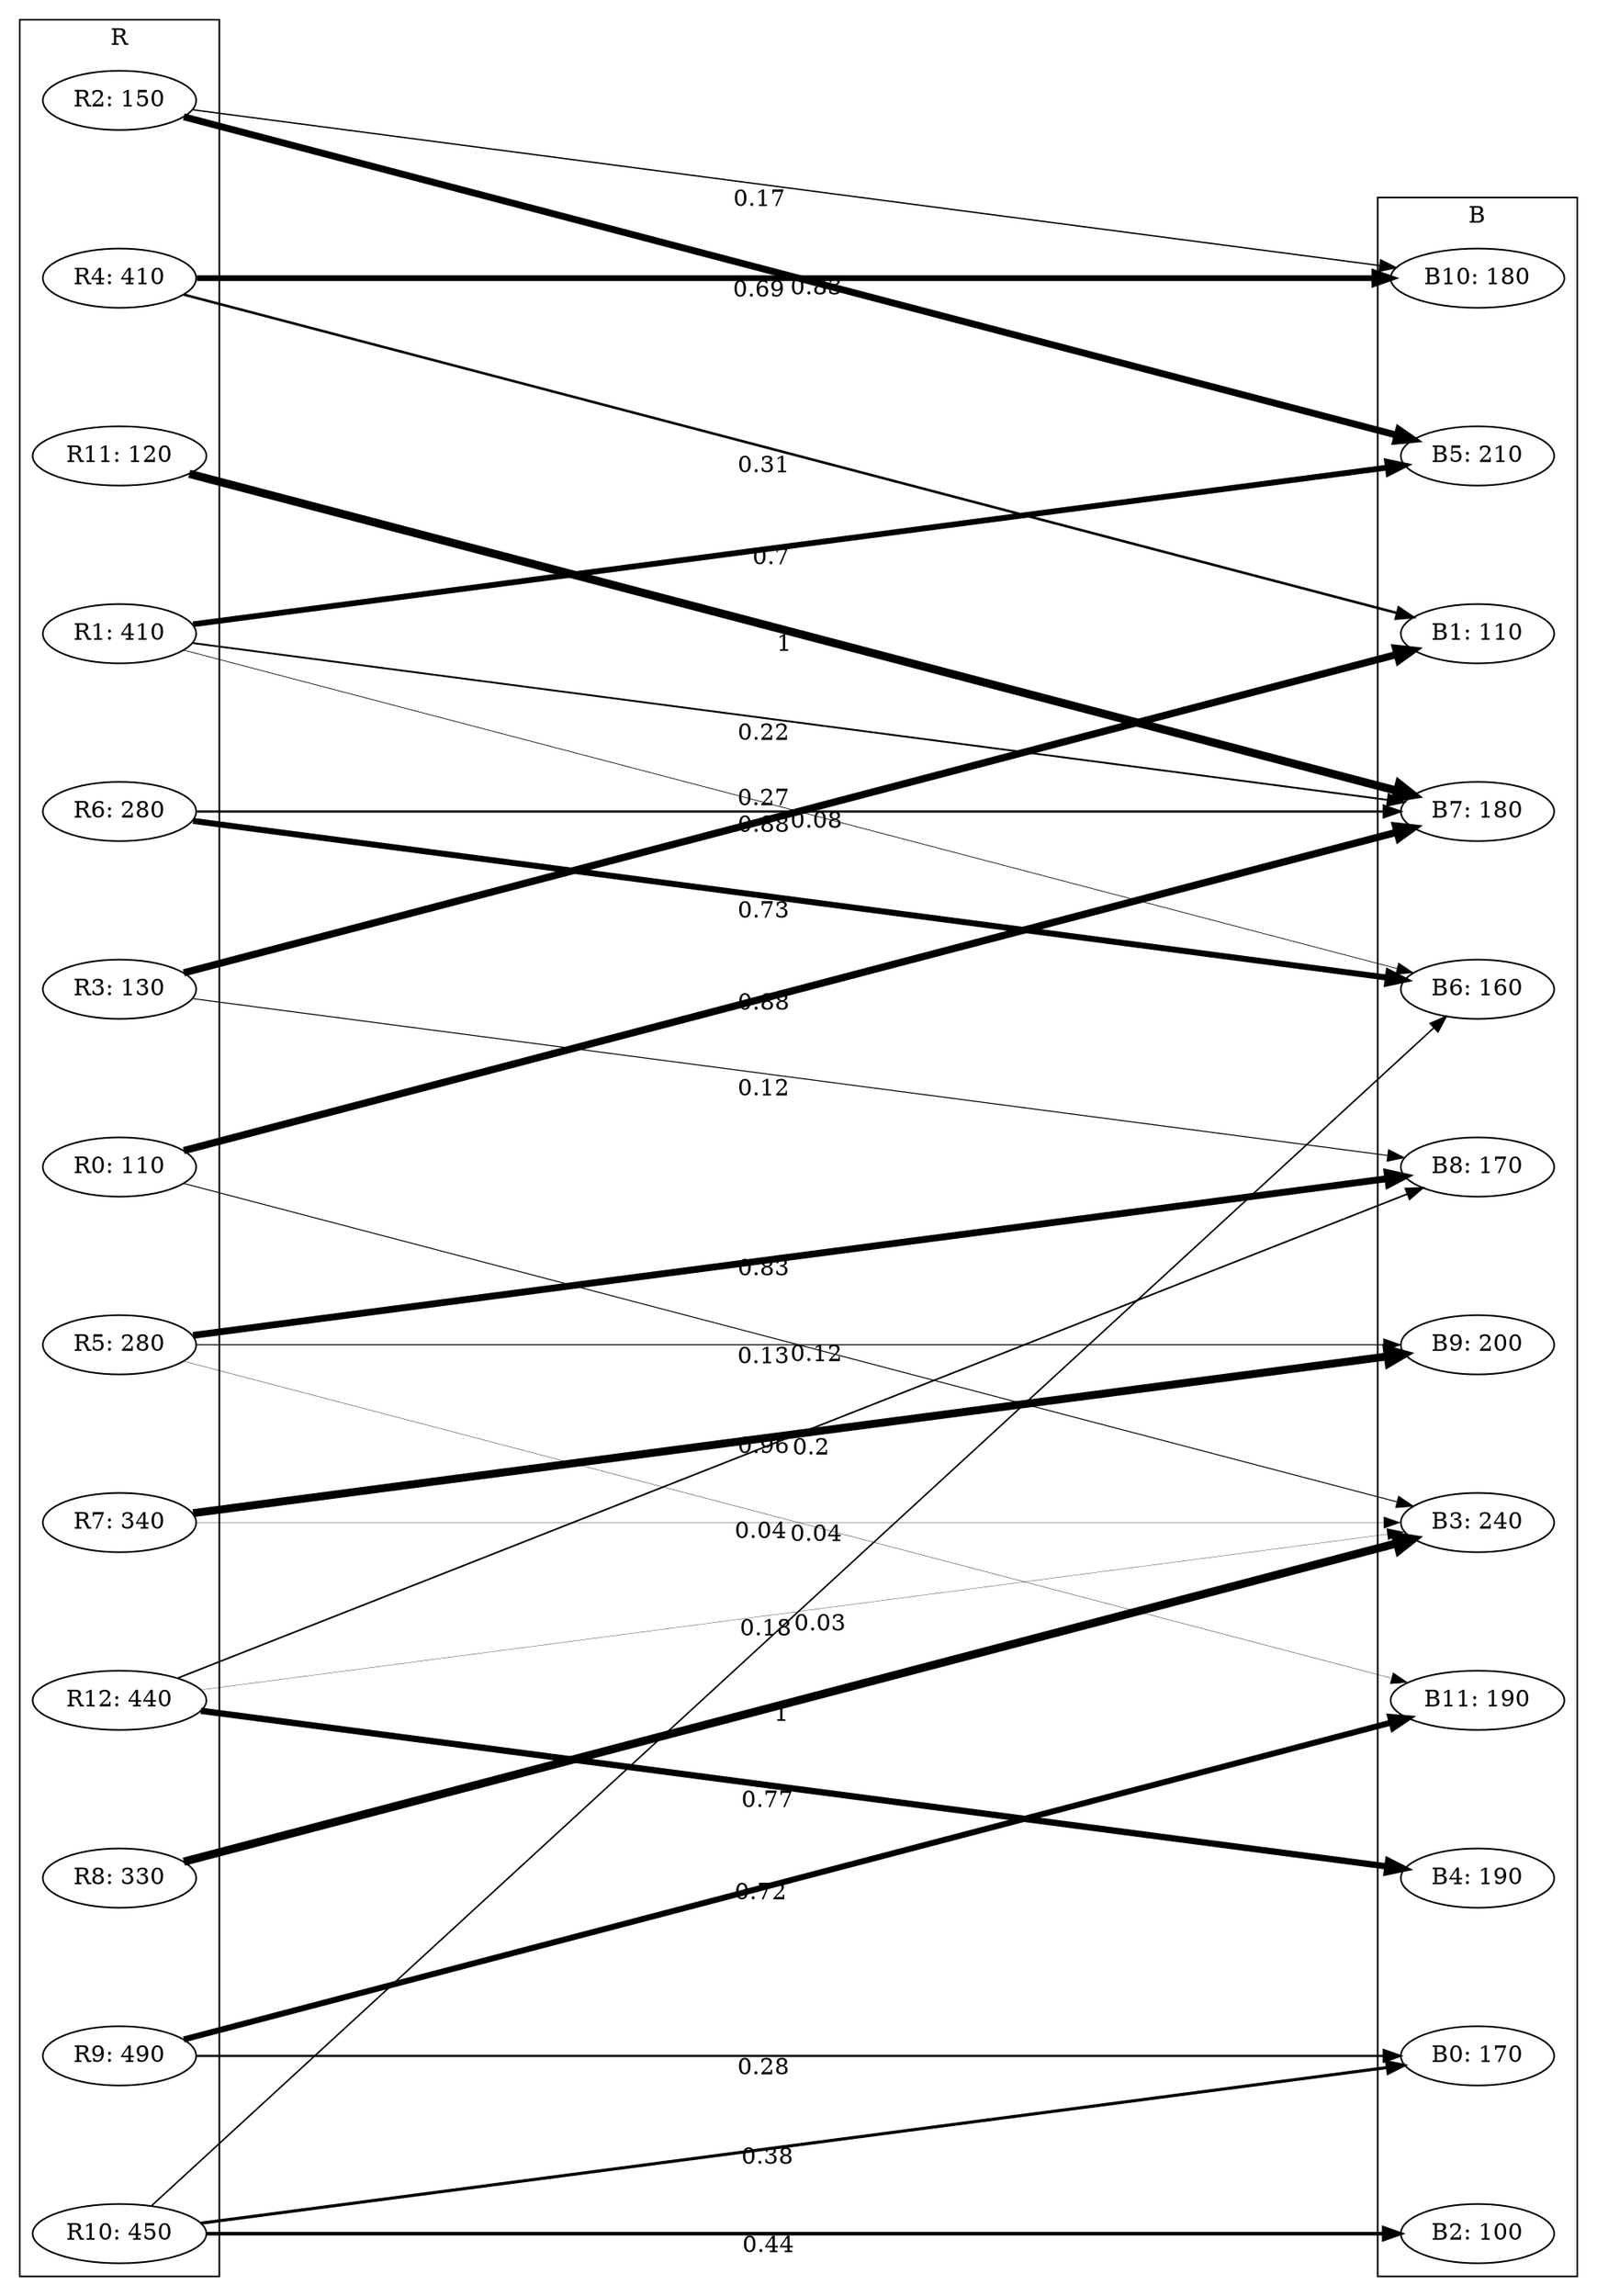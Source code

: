 digraph {
splines=line;
nodesep = 1;
ranksep = 10;
rankdir=LR
subgraph cluster_0 {
label="R";
R0[label="R0: 110"];
R1[label="R1: 410"];
R2[label="R2: 150"];
R3[label="R3: 130"];
R4[label="R4: 410"];
R5[label="R5: 280"];
R6[label="R6: 280"];
R7[label="R7: 340"];
R8[label="R8: 330"];
R9[label="R9: 490"];
R10[label="R10: 450"];
R11[label="R11: 120"];
R12[label="R12: 440"];
}
subgraph cluster_1 {
label="B";
B0[label="B0: 170"];
B1[label="B1: 110"];
B2[label="B2: 100"];
B3[label="B3: 240"];
B4[label="B4: 190"];
B5[label="B5: 210"];
B6[label="B6: 160"];
B7[label="B7: 180"];
B8[label="B8: 170"];
B9[label="B9: 200"];
B10[label="B10: 180"];
B11[label="B11: 190"];
}
R9-> B0[penwidth="1.38",xlabel="0.28",labeldistance=7];
R10-> B0[penwidth="1.88",xlabel="0.38",labeldistance=7];
R3-> B1[penwidth="4.39",xlabel="0.88",labeldistance=7];
R4-> B1[penwidth="1.54",xlabel="0.31",labeldistance=7];
R10-> B2[penwidth="2.2",xlabel="0.44",labeldistance=7];
R0-> B3[penwidth="0.59",xlabel="0.12",labeldistance=7];
R7-> B3[penwidth="0.18",xlabel="0.04",labeldistance=7];
R8-> B3[penwidth="5",xlabel="1",labeldistance=7];
R12-> B3[penwidth="0.17",xlabel="0.03",labeldistance=7];
R12-> B4[penwidth="3.85",xlabel="0.77",labeldistance=7];
R1-> B5[penwidth="3.49",xlabel="0.7",labeldistance=7];
R2-> B5[penwidth="4.17",xlabel="0.83",labeldistance=7];
R1-> B6[penwidth="0.41",xlabel="0.08",labeldistance=7];
R6-> B6[penwidth="3.63",xlabel="0.73",labeldistance=7];
R10-> B6[penwidth="0.92",xlabel="0.18",labeldistance=7];
R0-> B7[penwidth="4.41",xlabel="0.88",labeldistance=7];
R1-> B7[penwidth="1.1",xlabel="0.22",labeldistance=7];
R6-> B7[penwidth="1.37",xlabel="0.27",labeldistance=7];
R11-> B7[penwidth="5",xlabel="1",labeldistance=7];
R3-> B8[penwidth="0.61",xlabel="0.12",labeldistance=7];
R5-> B8[penwidth="4.15",xlabel="0.83",labeldistance=7];
R12-> B8[penwidth="0.99",xlabel="0.2",labeldistance=7];
R5-> B9[penwidth="0.64",xlabel="0.13",labeldistance=7];
R7-> B9[penwidth="4.82",xlabel="0.96",labeldistance=7];
R2-> B10[penwidth="0.83",xlabel="0.17",labeldistance=7];
R4-> B10[penwidth="3.46",xlabel="0.69",labeldistance=7];
R5-> B11[penwidth="0.21",xlabel="0.04",labeldistance=7];
R9-> B11[penwidth="3.62",xlabel="0.72",labeldistance=7];
}
